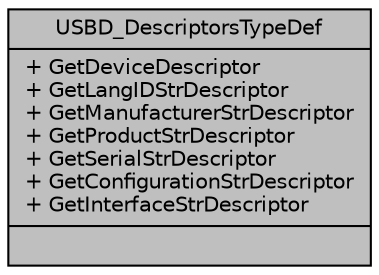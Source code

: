 digraph "USBD_DescriptorsTypeDef"
{
  edge [fontname="Helvetica",fontsize="10",labelfontname="Helvetica",labelfontsize="10"];
  node [fontname="Helvetica",fontsize="10",shape=record];
  Node1 [label="{USBD_DescriptorsTypeDef\n|+ GetDeviceDescriptor\l+ GetLangIDStrDescriptor\l+ GetManufacturerStrDescriptor\l+ GetProductStrDescriptor\l+ GetSerialStrDescriptor\l+ GetConfigurationStrDescriptor\l+ GetInterfaceStrDescriptor\l|}",height=0.2,width=0.4,color="black", fillcolor="grey75", style="filled", fontcolor="black"];
}

